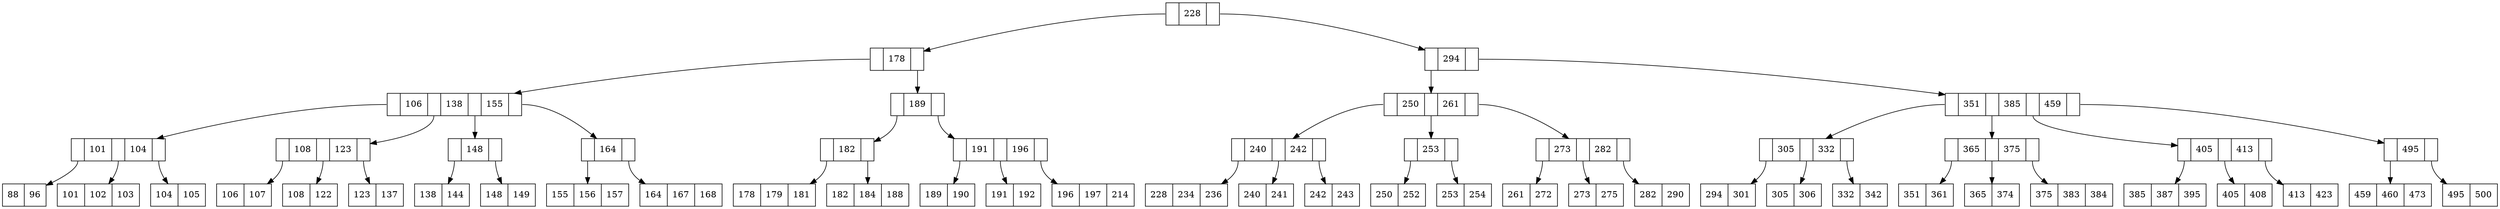 digraph btree {
n142:pn21 -> n21
n21:pn8 -> n8
n8:pn3 -> n3
n3:pn1 -> n1
n1 [shape=record, label="88|96"];
n3:pn52 -> n52
n52 [shape=record, label="101|102|103"];
n3:pn107 -> n107
n107 [shape=record, label="104|105"];
n3 [shape=record, label="<pn1>|101|<pn52>|104|<pn107>"];
n8:pn156 -> n156
n156:pn112 -> n112
n112 [shape=record, label="106|107"];
n156:pn165 -> n165
n165 [shape=record, label="108|122"];
n156:pn175 -> n175
n175 [shape=record, label="123|137"];
n156 [shape=record, label="<pn112>|108|<pn165>|123|<pn175>"];
n8:pn176 -> n176
n176:pn100 -> n100
n100 [shape=record, label="138|144"];
n176:pn167 -> n167
n167 [shape=record, label="148|149"];
n176 [shape=record, label="<pn100>|148|<pn167>"];
n8:pn47 -> n47
n47:pn46 -> n46
n46 [shape=record, label="155|156|157"];
n47:pn65 -> n65
n65 [shape=record, label="164|167|168"];
n47 [shape=record, label="<pn46>|164|<pn65>"];
n8 [shape=record, label="<pn3>|106|<pn156>|138|<pn176>|155|<pn47>"];
n21:pn157 -> n157
n157:pn37 -> n37
n37:pn30 -> n30
n30 [shape=record, label="178|179|181"];
n37:pn17 -> n17
n17 [shape=record, label="182|184|188"];
n37 [shape=record, label="<pn30>|182|<pn17>"];
n157:pn163 -> n163
n163:pn109 -> n109
n109 [shape=record, label="189|190"];
n163:pn169 -> n169
n169 [shape=record, label="191|192"];
n163:pn115 -> n115
n115 [shape=record, label="196|197|214"];
n163 [shape=record, label="<pn109>|191|<pn169>|196|<pn115>"];
n157 [shape=record, label="<pn37>|189|<pn163>"];
n21 [shape=record, label="<pn8>|178|<pn157>"];
n142:pn141 -> n141
n141:pn32 -> n32
n32:pn31 -> n31
n31:pn14 -> n14
n14 [shape=record, label="228|234|236"];
n31:pn50 -> n50
n50 [shape=record, label="240|241"];
n31:pn172 -> n172
n172 [shape=record, label="242|243"];
n31 [shape=record, label="<pn14>|240|<pn50>|242|<pn172>"];
n32:pn23 -> n23
n23:pn27 -> n27
n27 [shape=record, label="250|252"];
n23:pn121 -> n121
n121 [shape=record, label="253|254"];
n23 [shape=record, label="<pn27>|253|<pn121>"];
n32:pn93 -> n93
n93:pn92 -> n92
n92 [shape=record, label="261|272"];
n93:pn128 -> n128
n128 [shape=record, label="273|275"];
n93:pn160 -> n160
n160 [shape=record, label="282|290"];
n93 [shape=record, label="<pn92>|273|<pn128>|282|<pn160>"];
n32 [shape=record, label="<pn31>|250|<pn23>|261|<pn93>"];
n141:pn140 -> n140
n140:pn129 -> n129
n129:pn127 -> n127
n127 [shape=record, label="294|301"];
n129:pn108 -> n108
n108 [shape=record, label="305|306"];
n129:pn173 -> n173
n173 [shape=record, label="332|342"];
n129 [shape=record, label="<pn127>|305|<pn108>|332|<pn173>"];
n140:pn174 -> n174
n174:pn164 -> n164
n164 [shape=record, label="351|361"];
n174:pn177 -> n177
n177 [shape=record, label="365|374"];
n174:pn147 -> n147
n147 [shape=record, label="375|383|384"];
n174 [shape=record, label="<pn164>|365|<pn177>|375|<pn147>"];
n140:pn139 -> n139
n139:pn84 -> n84
n84 [shape=record, label="385|387|395"];
n139:pn158 -> n158
n158 [shape=record, label="405|408"];
n139:pn148 -> n148
n148 [shape=record, label="413|423"];
n139 [shape=record, label="<pn84>|405|<pn158>|413|<pn148>"];
n140:pn171 -> n171
n171:pn166 -> n166
n166 [shape=record, label="459|460|473"];
n171:pn170 -> n170
n170 [shape=record, label="495|500"];
n171 [shape=record, label="<pn166>|495|<pn170>"];
n140 [shape=record, label="<pn129>|351|<pn174>|385|<pn139>|459|<pn171>"];
n141 [shape=record, label="<pn32>|294|<pn140>"];
n142 [shape=record, label="<pn21>|228|<pn141>"];

}
